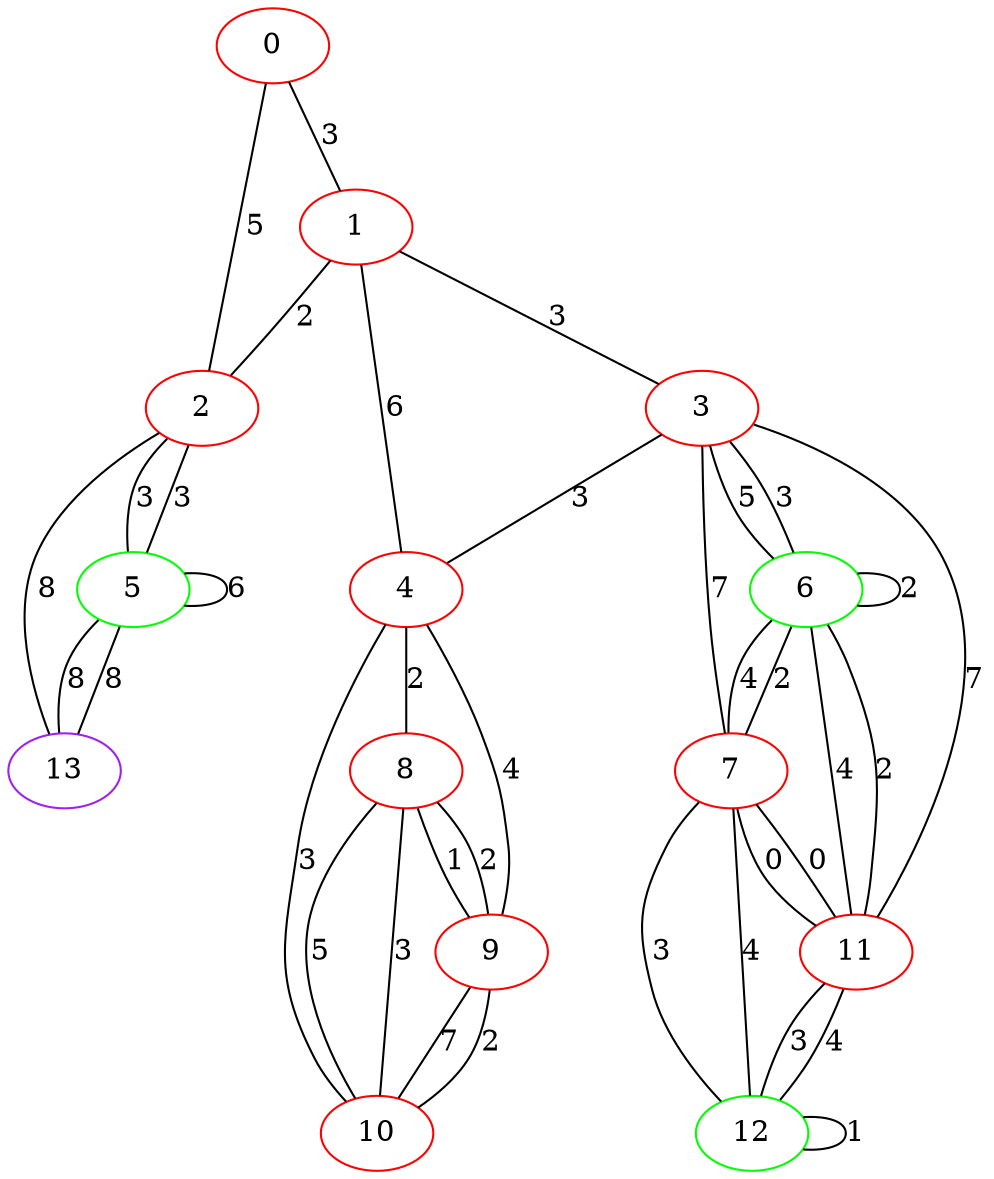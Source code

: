 graph "" {
0 [color=red, weight=1];
1 [color=red, weight=1];
2 [color=red, weight=1];
3 [color=red, weight=1];
4 [color=red, weight=1];
5 [color=green, weight=2];
6 [color=green, weight=2];
7 [color=red, weight=1];
8 [color=red, weight=1];
9 [color=red, weight=1];
10 [color=red, weight=1];
11 [color=red, weight=1];
12 [color=green, weight=2];
13 [color=purple, weight=4];
0 -- 1  [key=0, label=3];
0 -- 2  [key=0, label=5];
1 -- 2  [key=0, label=2];
1 -- 3  [key=0, label=3];
1 -- 4  [key=0, label=6];
2 -- 5  [key=0, label=3];
2 -- 5  [key=1, label=3];
2 -- 13  [key=0, label=8];
3 -- 11  [key=0, label=7];
3 -- 4  [key=0, label=3];
3 -- 6  [key=0, label=3];
3 -- 6  [key=1, label=5];
3 -- 7  [key=0, label=7];
4 -- 8  [key=0, label=2];
4 -- 9  [key=0, label=4];
4 -- 10  [key=0, label=3];
5 -- 5  [key=0, label=6];
5 -- 13  [key=0, label=8];
5 -- 13  [key=1, label=8];
6 -- 11  [key=0, label=4];
6 -- 11  [key=1, label=2];
6 -- 6  [key=0, label=2];
6 -- 7  [key=0, label=4];
6 -- 7  [key=1, label=2];
7 -- 11  [key=0, label=0];
7 -- 11  [key=1, label=0];
7 -- 12  [key=0, label=3];
7 -- 12  [key=1, label=4];
8 -- 9  [key=0, label=2];
8 -- 9  [key=1, label=1];
8 -- 10  [key=0, label=5];
8 -- 10  [key=1, label=3];
9 -- 10  [key=0, label=7];
9 -- 10  [key=1, label=2];
11 -- 12  [key=0, label=3];
11 -- 12  [key=1, label=4];
12 -- 12  [key=0, label=1];
}
